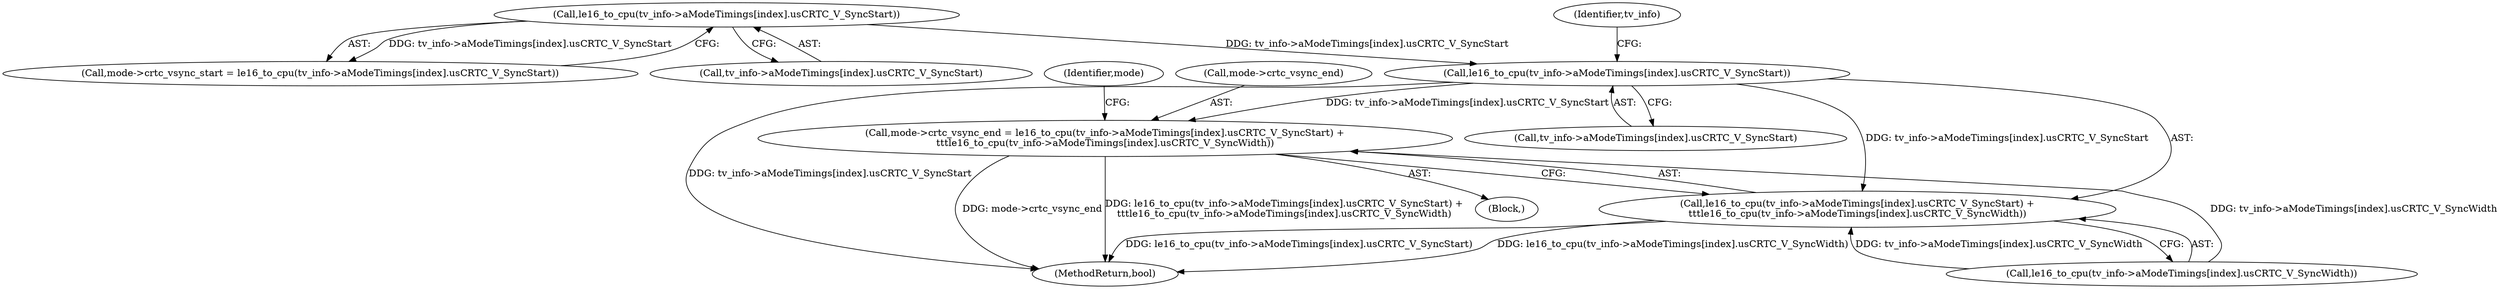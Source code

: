 digraph "0_linux_0031c41be5c529f8329e327b63cde92ba1284842@pointer" {
"1000261" [label="(Call,le16_to_cpu(tv_info->aModeTimings[index].usCRTC_V_SyncStart))"];
"1000248" [label="(Call,le16_to_cpu(tv_info->aModeTimings[index].usCRTC_V_SyncStart))"];
"1000256" [label="(Call,mode->crtc_vsync_end = le16_to_cpu(tv_info->aModeTimings[index].usCRTC_V_SyncStart) +\n\t\t\tle16_to_cpu(tv_info->aModeTimings[index].usCRTC_V_SyncWidth))"];
"1000260" [label="(Call,le16_to_cpu(tv_info->aModeTimings[index].usCRTC_V_SyncStart) +\n\t\t\tle16_to_cpu(tv_info->aModeTimings[index].usCRTC_V_SyncWidth))"];
"1000144" [label="(Block,)"];
"1000249" [label="(Call,tv_info->aModeTimings[index].usCRTC_V_SyncStart)"];
"1000262" [label="(Call,tv_info->aModeTimings[index].usCRTC_V_SyncStart)"];
"1000558" [label="(MethodReturn,bool)"];
"1000279" [label="(Identifier,mode)"];
"1000273" [label="(Identifier,tv_info)"];
"1000248" [label="(Call,le16_to_cpu(tv_info->aModeTimings[index].usCRTC_V_SyncStart))"];
"1000269" [label="(Call,le16_to_cpu(tv_info->aModeTimings[index].usCRTC_V_SyncWidth))"];
"1000261" [label="(Call,le16_to_cpu(tv_info->aModeTimings[index].usCRTC_V_SyncStart))"];
"1000260" [label="(Call,le16_to_cpu(tv_info->aModeTimings[index].usCRTC_V_SyncStart) +\n\t\t\tle16_to_cpu(tv_info->aModeTimings[index].usCRTC_V_SyncWidth))"];
"1000256" [label="(Call,mode->crtc_vsync_end = le16_to_cpu(tv_info->aModeTimings[index].usCRTC_V_SyncStart) +\n\t\t\tle16_to_cpu(tv_info->aModeTimings[index].usCRTC_V_SyncWidth))"];
"1000244" [label="(Call,mode->crtc_vsync_start = le16_to_cpu(tv_info->aModeTimings[index].usCRTC_V_SyncStart))"];
"1000257" [label="(Call,mode->crtc_vsync_end)"];
"1000261" -> "1000260"  [label="AST: "];
"1000261" -> "1000262"  [label="CFG: "];
"1000262" -> "1000261"  [label="AST: "];
"1000273" -> "1000261"  [label="CFG: "];
"1000261" -> "1000558"  [label="DDG: tv_info->aModeTimings[index].usCRTC_V_SyncStart"];
"1000261" -> "1000256"  [label="DDG: tv_info->aModeTimings[index].usCRTC_V_SyncStart"];
"1000261" -> "1000260"  [label="DDG: tv_info->aModeTimings[index].usCRTC_V_SyncStart"];
"1000248" -> "1000261"  [label="DDG: tv_info->aModeTimings[index].usCRTC_V_SyncStart"];
"1000248" -> "1000244"  [label="AST: "];
"1000248" -> "1000249"  [label="CFG: "];
"1000249" -> "1000248"  [label="AST: "];
"1000244" -> "1000248"  [label="CFG: "];
"1000248" -> "1000244"  [label="DDG: tv_info->aModeTimings[index].usCRTC_V_SyncStart"];
"1000256" -> "1000144"  [label="AST: "];
"1000256" -> "1000260"  [label="CFG: "];
"1000257" -> "1000256"  [label="AST: "];
"1000260" -> "1000256"  [label="AST: "];
"1000279" -> "1000256"  [label="CFG: "];
"1000256" -> "1000558"  [label="DDG: le16_to_cpu(tv_info->aModeTimings[index].usCRTC_V_SyncStart) +\n\t\t\tle16_to_cpu(tv_info->aModeTimings[index].usCRTC_V_SyncWidth)"];
"1000256" -> "1000558"  [label="DDG: mode->crtc_vsync_end"];
"1000269" -> "1000256"  [label="DDG: tv_info->aModeTimings[index].usCRTC_V_SyncWidth"];
"1000260" -> "1000269"  [label="CFG: "];
"1000269" -> "1000260"  [label="AST: "];
"1000260" -> "1000558"  [label="DDG: le16_to_cpu(tv_info->aModeTimings[index].usCRTC_V_SyncWidth)"];
"1000260" -> "1000558"  [label="DDG: le16_to_cpu(tv_info->aModeTimings[index].usCRTC_V_SyncStart)"];
"1000269" -> "1000260"  [label="DDG: tv_info->aModeTimings[index].usCRTC_V_SyncWidth"];
}
